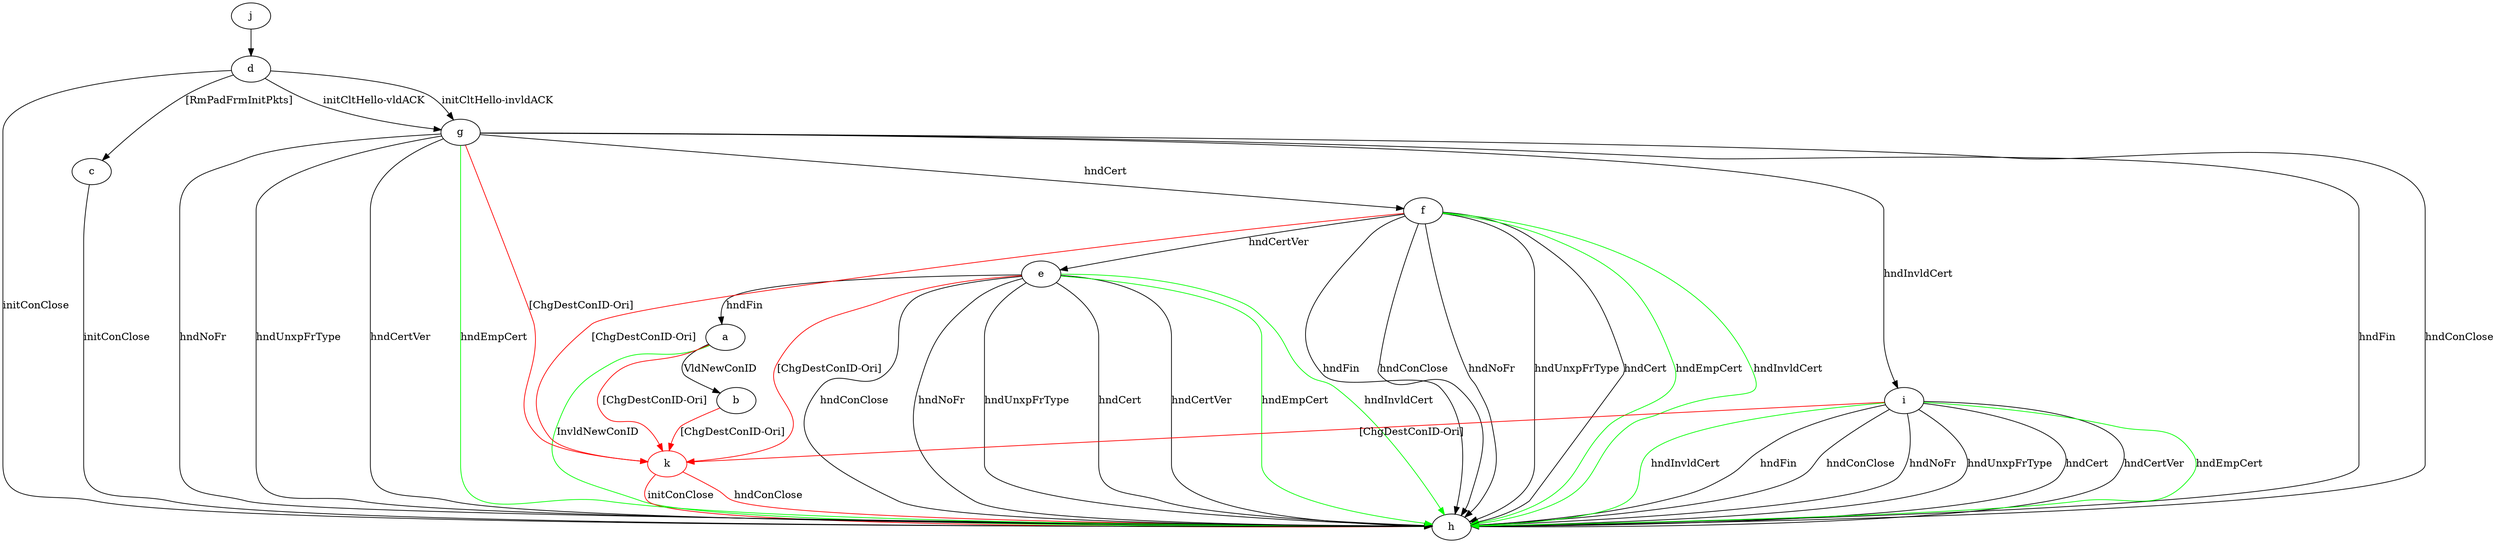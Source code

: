 digraph "" {
	a -> b	[key=0,
		label="VldNewConID "];
	a -> h	[key=0,
		color=green,
		label="InvldNewConID "];
	k	[color=red];
	a -> k	[key=0,
		color=red,
		label="[ChgDestConID-Ori] "];
	b -> k	[key=0,
		color=red,
		label="[ChgDestConID-Ori] "];
	c -> h	[key=0,
		label="initConClose "];
	d -> c	[key=0,
		label="[RmPadFrmInitPkts] "];
	d -> g	[key=0,
		label="initCltHello-vldACK "];
	d -> g	[key=1,
		label="initCltHello-invldACK "];
	d -> h	[key=0,
		label="initConClose "];
	e -> a	[key=0,
		label="hndFin "];
	e -> h	[key=0,
		label="hndConClose "];
	e -> h	[key=1,
		label="hndNoFr "];
	e -> h	[key=2,
		label="hndUnxpFrType "];
	e -> h	[key=3,
		label="hndCert "];
	e -> h	[key=4,
		label="hndCertVer "];
	e -> h	[key=5,
		color=green,
		label="hndEmpCert "];
	e -> h	[key=6,
		color=green,
		label="hndInvldCert "];
	e -> k	[key=0,
		color=red,
		label="[ChgDestConID-Ori] "];
	f -> e	[key=0,
		label="hndCertVer "];
	f -> h	[key=0,
		label="hndFin "];
	f -> h	[key=1,
		label="hndConClose "];
	f -> h	[key=2,
		label="hndNoFr "];
	f -> h	[key=3,
		label="hndUnxpFrType "];
	f -> h	[key=4,
		label="hndCert "];
	f -> h	[key=5,
		color=green,
		label="hndEmpCert "];
	f -> h	[key=6,
		color=green,
		label="hndInvldCert "];
	f -> k	[key=0,
		color=red,
		label="[ChgDestConID-Ori] "];
	g -> f	[key=0,
		label="hndCert "];
	g -> h	[key=0,
		label="hndFin "];
	g -> h	[key=1,
		label="hndConClose "];
	g -> h	[key=2,
		label="hndNoFr "];
	g -> h	[key=3,
		label="hndUnxpFrType "];
	g -> h	[key=4,
		label="hndCertVer "];
	g -> h	[key=5,
		color=green,
		label="hndEmpCert "];
	g -> i	[key=0,
		label="hndInvldCert "];
	g -> k	[key=0,
		color=red,
		label="[ChgDestConID-Ori] "];
	i -> h	[key=0,
		label="hndFin "];
	i -> h	[key=1,
		label="hndConClose "];
	i -> h	[key=2,
		label="hndNoFr "];
	i -> h	[key=3,
		label="hndUnxpFrType "];
	i -> h	[key=4,
		label="hndCert "];
	i -> h	[key=5,
		label="hndCertVer "];
	i -> h	[key=6,
		color=green,
		label="hndEmpCert "];
	i -> h	[key=7,
		color=green,
		label="hndInvldCert "];
	i -> k	[key=0,
		color=red,
		label="[ChgDestConID-Ori] "];
	j -> d	[key=0];
	k -> h	[key=0,
		color=red,
		label="initConClose "];
	k -> h	[key=1,
		color=red,
		label="hndConClose "];
}
